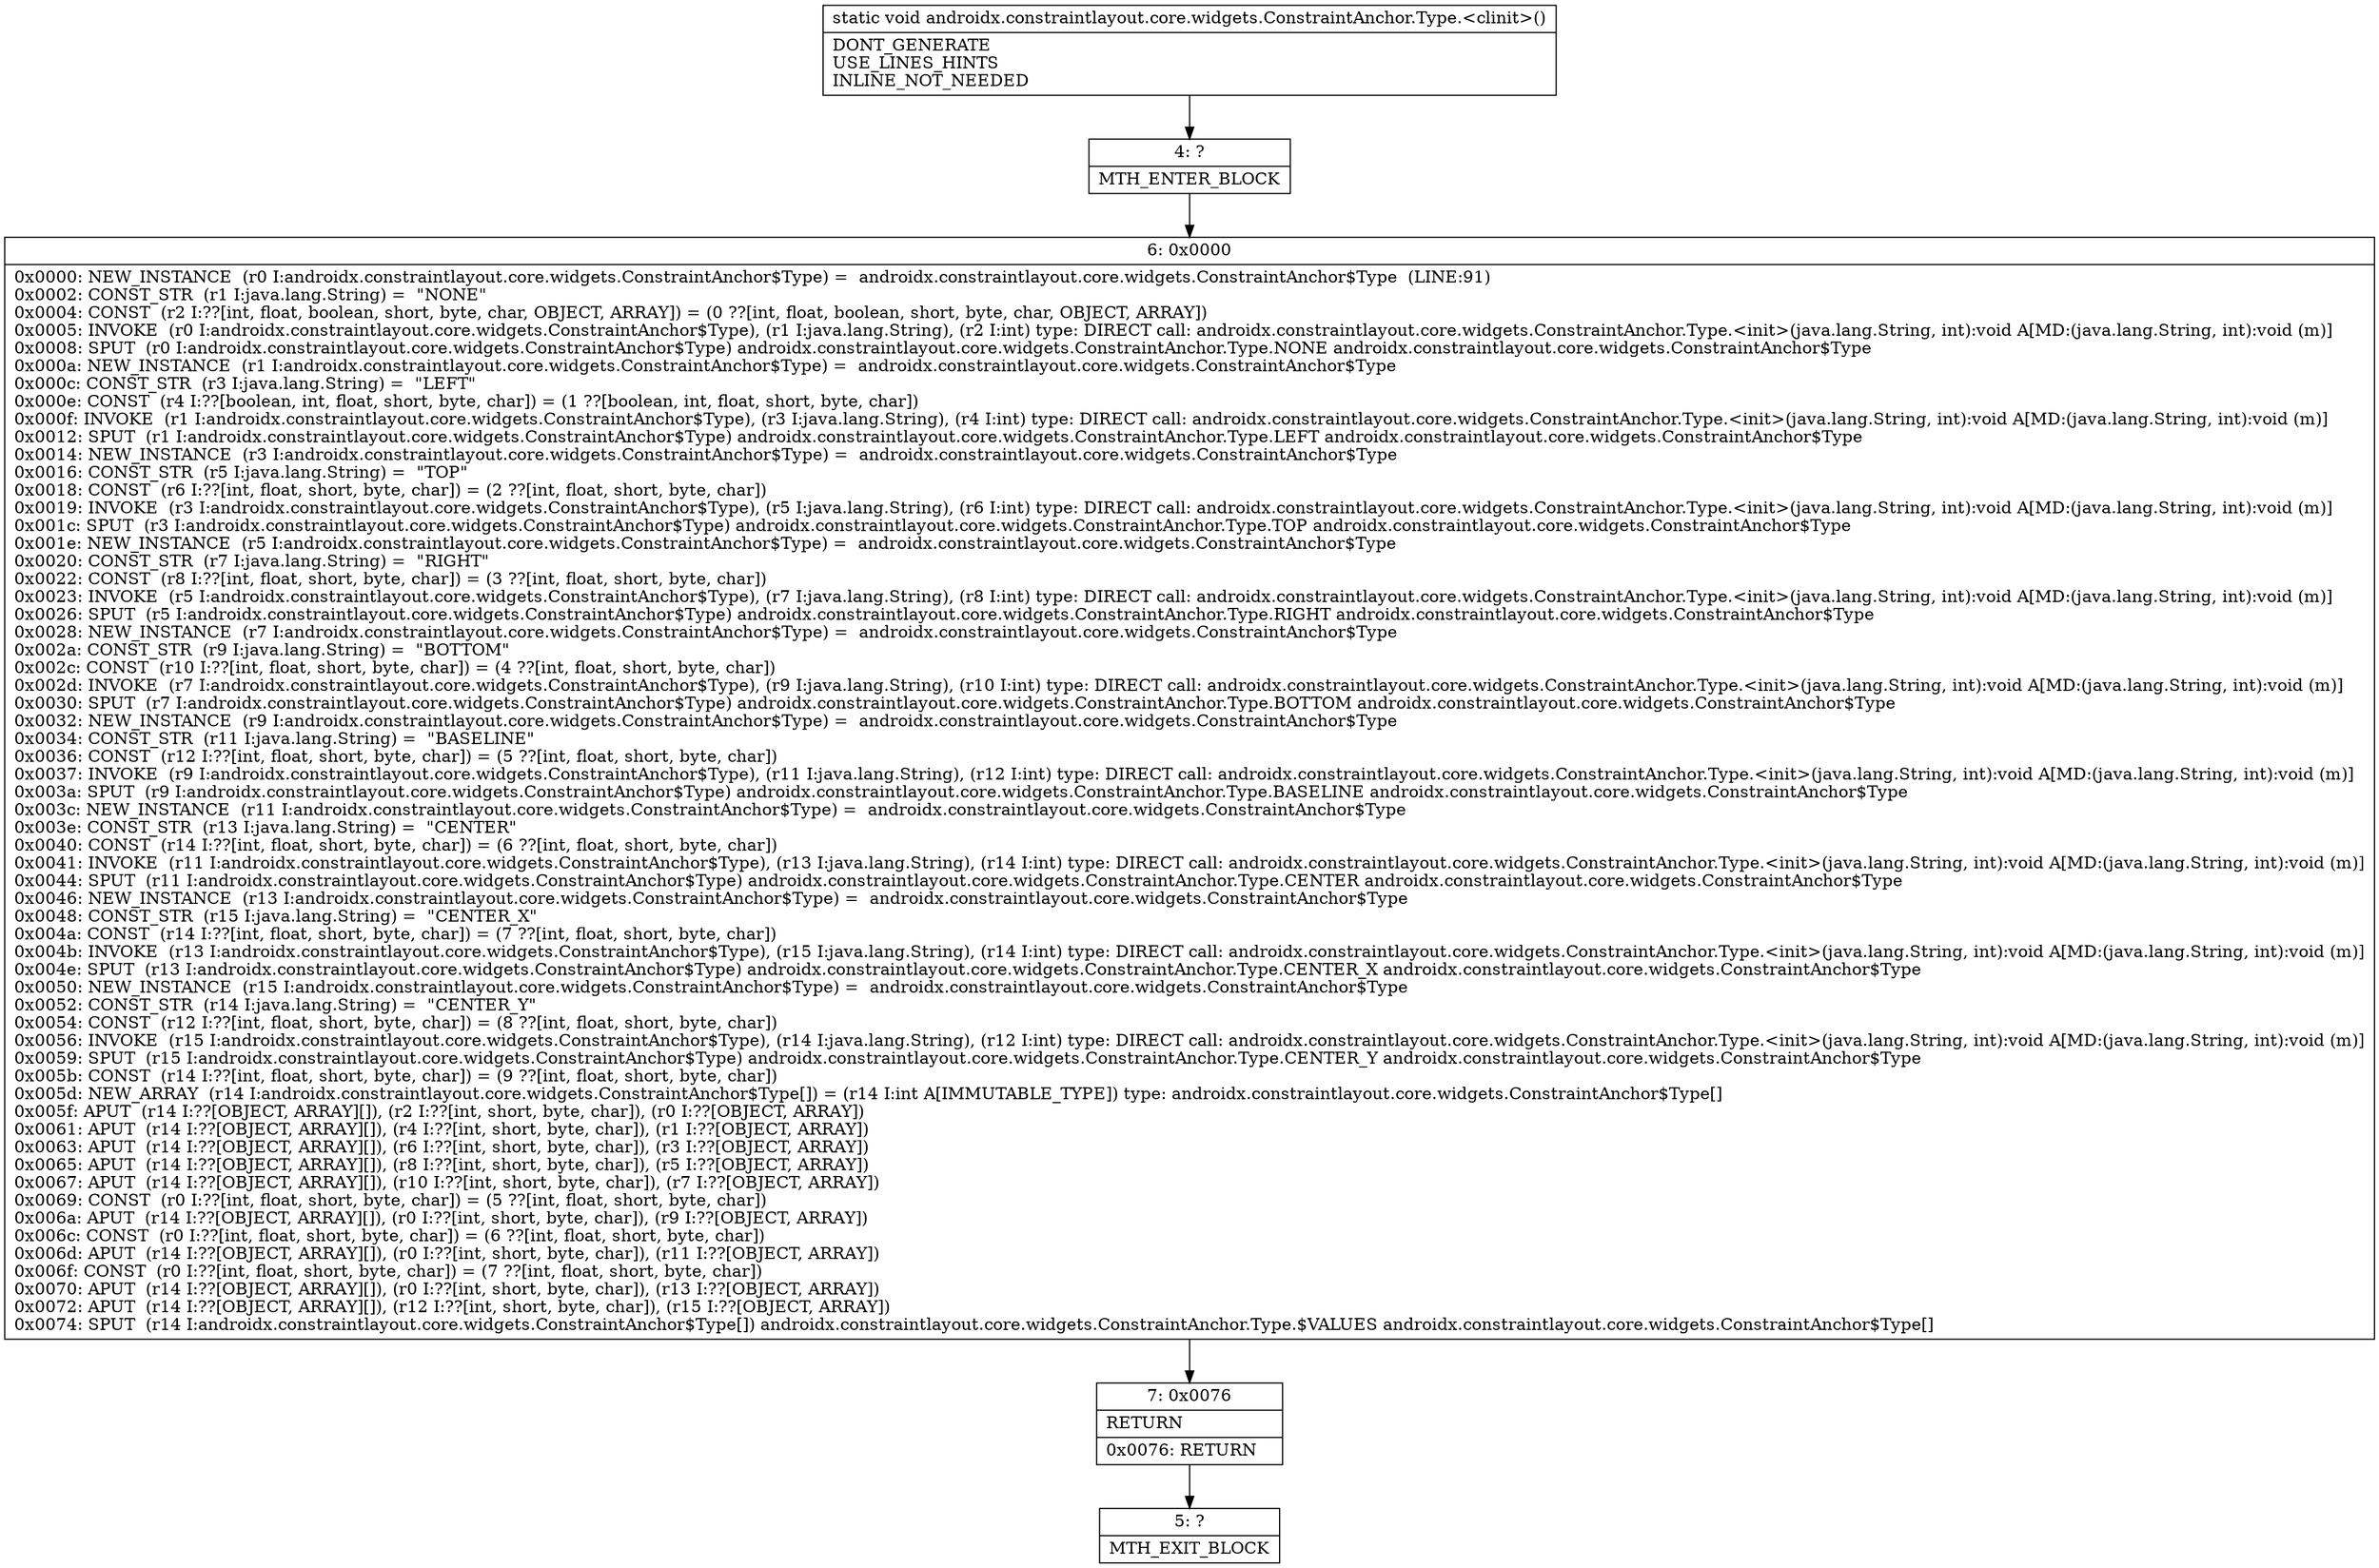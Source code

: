 digraph "CFG forandroidx.constraintlayout.core.widgets.ConstraintAnchor.Type.\<clinit\>()V" {
Node_4 [shape=record,label="{4\:\ ?|MTH_ENTER_BLOCK\l}"];
Node_6 [shape=record,label="{6\:\ 0x0000|0x0000: NEW_INSTANCE  (r0 I:androidx.constraintlayout.core.widgets.ConstraintAnchor$Type) =  androidx.constraintlayout.core.widgets.ConstraintAnchor$Type  (LINE:91)\l0x0002: CONST_STR  (r1 I:java.lang.String) =  \"NONE\" \l0x0004: CONST  (r2 I:??[int, float, boolean, short, byte, char, OBJECT, ARRAY]) = (0 ??[int, float, boolean, short, byte, char, OBJECT, ARRAY]) \l0x0005: INVOKE  (r0 I:androidx.constraintlayout.core.widgets.ConstraintAnchor$Type), (r1 I:java.lang.String), (r2 I:int) type: DIRECT call: androidx.constraintlayout.core.widgets.ConstraintAnchor.Type.\<init\>(java.lang.String, int):void A[MD:(java.lang.String, int):void (m)]\l0x0008: SPUT  (r0 I:androidx.constraintlayout.core.widgets.ConstraintAnchor$Type) androidx.constraintlayout.core.widgets.ConstraintAnchor.Type.NONE androidx.constraintlayout.core.widgets.ConstraintAnchor$Type \l0x000a: NEW_INSTANCE  (r1 I:androidx.constraintlayout.core.widgets.ConstraintAnchor$Type) =  androidx.constraintlayout.core.widgets.ConstraintAnchor$Type \l0x000c: CONST_STR  (r3 I:java.lang.String) =  \"LEFT\" \l0x000e: CONST  (r4 I:??[boolean, int, float, short, byte, char]) = (1 ??[boolean, int, float, short, byte, char]) \l0x000f: INVOKE  (r1 I:androidx.constraintlayout.core.widgets.ConstraintAnchor$Type), (r3 I:java.lang.String), (r4 I:int) type: DIRECT call: androidx.constraintlayout.core.widgets.ConstraintAnchor.Type.\<init\>(java.lang.String, int):void A[MD:(java.lang.String, int):void (m)]\l0x0012: SPUT  (r1 I:androidx.constraintlayout.core.widgets.ConstraintAnchor$Type) androidx.constraintlayout.core.widgets.ConstraintAnchor.Type.LEFT androidx.constraintlayout.core.widgets.ConstraintAnchor$Type \l0x0014: NEW_INSTANCE  (r3 I:androidx.constraintlayout.core.widgets.ConstraintAnchor$Type) =  androidx.constraintlayout.core.widgets.ConstraintAnchor$Type \l0x0016: CONST_STR  (r5 I:java.lang.String) =  \"TOP\" \l0x0018: CONST  (r6 I:??[int, float, short, byte, char]) = (2 ??[int, float, short, byte, char]) \l0x0019: INVOKE  (r3 I:androidx.constraintlayout.core.widgets.ConstraintAnchor$Type), (r5 I:java.lang.String), (r6 I:int) type: DIRECT call: androidx.constraintlayout.core.widgets.ConstraintAnchor.Type.\<init\>(java.lang.String, int):void A[MD:(java.lang.String, int):void (m)]\l0x001c: SPUT  (r3 I:androidx.constraintlayout.core.widgets.ConstraintAnchor$Type) androidx.constraintlayout.core.widgets.ConstraintAnchor.Type.TOP androidx.constraintlayout.core.widgets.ConstraintAnchor$Type \l0x001e: NEW_INSTANCE  (r5 I:androidx.constraintlayout.core.widgets.ConstraintAnchor$Type) =  androidx.constraintlayout.core.widgets.ConstraintAnchor$Type \l0x0020: CONST_STR  (r7 I:java.lang.String) =  \"RIGHT\" \l0x0022: CONST  (r8 I:??[int, float, short, byte, char]) = (3 ??[int, float, short, byte, char]) \l0x0023: INVOKE  (r5 I:androidx.constraintlayout.core.widgets.ConstraintAnchor$Type), (r7 I:java.lang.String), (r8 I:int) type: DIRECT call: androidx.constraintlayout.core.widgets.ConstraintAnchor.Type.\<init\>(java.lang.String, int):void A[MD:(java.lang.String, int):void (m)]\l0x0026: SPUT  (r5 I:androidx.constraintlayout.core.widgets.ConstraintAnchor$Type) androidx.constraintlayout.core.widgets.ConstraintAnchor.Type.RIGHT androidx.constraintlayout.core.widgets.ConstraintAnchor$Type \l0x0028: NEW_INSTANCE  (r7 I:androidx.constraintlayout.core.widgets.ConstraintAnchor$Type) =  androidx.constraintlayout.core.widgets.ConstraintAnchor$Type \l0x002a: CONST_STR  (r9 I:java.lang.String) =  \"BOTTOM\" \l0x002c: CONST  (r10 I:??[int, float, short, byte, char]) = (4 ??[int, float, short, byte, char]) \l0x002d: INVOKE  (r7 I:androidx.constraintlayout.core.widgets.ConstraintAnchor$Type), (r9 I:java.lang.String), (r10 I:int) type: DIRECT call: androidx.constraintlayout.core.widgets.ConstraintAnchor.Type.\<init\>(java.lang.String, int):void A[MD:(java.lang.String, int):void (m)]\l0x0030: SPUT  (r7 I:androidx.constraintlayout.core.widgets.ConstraintAnchor$Type) androidx.constraintlayout.core.widgets.ConstraintAnchor.Type.BOTTOM androidx.constraintlayout.core.widgets.ConstraintAnchor$Type \l0x0032: NEW_INSTANCE  (r9 I:androidx.constraintlayout.core.widgets.ConstraintAnchor$Type) =  androidx.constraintlayout.core.widgets.ConstraintAnchor$Type \l0x0034: CONST_STR  (r11 I:java.lang.String) =  \"BASELINE\" \l0x0036: CONST  (r12 I:??[int, float, short, byte, char]) = (5 ??[int, float, short, byte, char]) \l0x0037: INVOKE  (r9 I:androidx.constraintlayout.core.widgets.ConstraintAnchor$Type), (r11 I:java.lang.String), (r12 I:int) type: DIRECT call: androidx.constraintlayout.core.widgets.ConstraintAnchor.Type.\<init\>(java.lang.String, int):void A[MD:(java.lang.String, int):void (m)]\l0x003a: SPUT  (r9 I:androidx.constraintlayout.core.widgets.ConstraintAnchor$Type) androidx.constraintlayout.core.widgets.ConstraintAnchor.Type.BASELINE androidx.constraintlayout.core.widgets.ConstraintAnchor$Type \l0x003c: NEW_INSTANCE  (r11 I:androidx.constraintlayout.core.widgets.ConstraintAnchor$Type) =  androidx.constraintlayout.core.widgets.ConstraintAnchor$Type \l0x003e: CONST_STR  (r13 I:java.lang.String) =  \"CENTER\" \l0x0040: CONST  (r14 I:??[int, float, short, byte, char]) = (6 ??[int, float, short, byte, char]) \l0x0041: INVOKE  (r11 I:androidx.constraintlayout.core.widgets.ConstraintAnchor$Type), (r13 I:java.lang.String), (r14 I:int) type: DIRECT call: androidx.constraintlayout.core.widgets.ConstraintAnchor.Type.\<init\>(java.lang.String, int):void A[MD:(java.lang.String, int):void (m)]\l0x0044: SPUT  (r11 I:androidx.constraintlayout.core.widgets.ConstraintAnchor$Type) androidx.constraintlayout.core.widgets.ConstraintAnchor.Type.CENTER androidx.constraintlayout.core.widgets.ConstraintAnchor$Type \l0x0046: NEW_INSTANCE  (r13 I:androidx.constraintlayout.core.widgets.ConstraintAnchor$Type) =  androidx.constraintlayout.core.widgets.ConstraintAnchor$Type \l0x0048: CONST_STR  (r15 I:java.lang.String) =  \"CENTER_X\" \l0x004a: CONST  (r14 I:??[int, float, short, byte, char]) = (7 ??[int, float, short, byte, char]) \l0x004b: INVOKE  (r13 I:androidx.constraintlayout.core.widgets.ConstraintAnchor$Type), (r15 I:java.lang.String), (r14 I:int) type: DIRECT call: androidx.constraintlayout.core.widgets.ConstraintAnchor.Type.\<init\>(java.lang.String, int):void A[MD:(java.lang.String, int):void (m)]\l0x004e: SPUT  (r13 I:androidx.constraintlayout.core.widgets.ConstraintAnchor$Type) androidx.constraintlayout.core.widgets.ConstraintAnchor.Type.CENTER_X androidx.constraintlayout.core.widgets.ConstraintAnchor$Type \l0x0050: NEW_INSTANCE  (r15 I:androidx.constraintlayout.core.widgets.ConstraintAnchor$Type) =  androidx.constraintlayout.core.widgets.ConstraintAnchor$Type \l0x0052: CONST_STR  (r14 I:java.lang.String) =  \"CENTER_Y\" \l0x0054: CONST  (r12 I:??[int, float, short, byte, char]) = (8 ??[int, float, short, byte, char]) \l0x0056: INVOKE  (r15 I:androidx.constraintlayout.core.widgets.ConstraintAnchor$Type), (r14 I:java.lang.String), (r12 I:int) type: DIRECT call: androidx.constraintlayout.core.widgets.ConstraintAnchor.Type.\<init\>(java.lang.String, int):void A[MD:(java.lang.String, int):void (m)]\l0x0059: SPUT  (r15 I:androidx.constraintlayout.core.widgets.ConstraintAnchor$Type) androidx.constraintlayout.core.widgets.ConstraintAnchor.Type.CENTER_Y androidx.constraintlayout.core.widgets.ConstraintAnchor$Type \l0x005b: CONST  (r14 I:??[int, float, short, byte, char]) = (9 ??[int, float, short, byte, char]) \l0x005d: NEW_ARRAY  (r14 I:androidx.constraintlayout.core.widgets.ConstraintAnchor$Type[]) = (r14 I:int A[IMMUTABLE_TYPE]) type: androidx.constraintlayout.core.widgets.ConstraintAnchor$Type[] \l0x005f: APUT  (r14 I:??[OBJECT, ARRAY][]), (r2 I:??[int, short, byte, char]), (r0 I:??[OBJECT, ARRAY]) \l0x0061: APUT  (r14 I:??[OBJECT, ARRAY][]), (r4 I:??[int, short, byte, char]), (r1 I:??[OBJECT, ARRAY]) \l0x0063: APUT  (r14 I:??[OBJECT, ARRAY][]), (r6 I:??[int, short, byte, char]), (r3 I:??[OBJECT, ARRAY]) \l0x0065: APUT  (r14 I:??[OBJECT, ARRAY][]), (r8 I:??[int, short, byte, char]), (r5 I:??[OBJECT, ARRAY]) \l0x0067: APUT  (r14 I:??[OBJECT, ARRAY][]), (r10 I:??[int, short, byte, char]), (r7 I:??[OBJECT, ARRAY]) \l0x0069: CONST  (r0 I:??[int, float, short, byte, char]) = (5 ??[int, float, short, byte, char]) \l0x006a: APUT  (r14 I:??[OBJECT, ARRAY][]), (r0 I:??[int, short, byte, char]), (r9 I:??[OBJECT, ARRAY]) \l0x006c: CONST  (r0 I:??[int, float, short, byte, char]) = (6 ??[int, float, short, byte, char]) \l0x006d: APUT  (r14 I:??[OBJECT, ARRAY][]), (r0 I:??[int, short, byte, char]), (r11 I:??[OBJECT, ARRAY]) \l0x006f: CONST  (r0 I:??[int, float, short, byte, char]) = (7 ??[int, float, short, byte, char]) \l0x0070: APUT  (r14 I:??[OBJECT, ARRAY][]), (r0 I:??[int, short, byte, char]), (r13 I:??[OBJECT, ARRAY]) \l0x0072: APUT  (r14 I:??[OBJECT, ARRAY][]), (r12 I:??[int, short, byte, char]), (r15 I:??[OBJECT, ARRAY]) \l0x0074: SPUT  (r14 I:androidx.constraintlayout.core.widgets.ConstraintAnchor$Type[]) androidx.constraintlayout.core.widgets.ConstraintAnchor.Type.$VALUES androidx.constraintlayout.core.widgets.ConstraintAnchor$Type[] \l}"];
Node_7 [shape=record,label="{7\:\ 0x0076|RETURN\l|0x0076: RETURN   \l}"];
Node_5 [shape=record,label="{5\:\ ?|MTH_EXIT_BLOCK\l}"];
MethodNode[shape=record,label="{static void androidx.constraintlayout.core.widgets.ConstraintAnchor.Type.\<clinit\>()  | DONT_GENERATE\lUSE_LINES_HINTS\lINLINE_NOT_NEEDED\l}"];
MethodNode -> Node_4;Node_4 -> Node_6;
Node_6 -> Node_7;
Node_7 -> Node_5;
}

